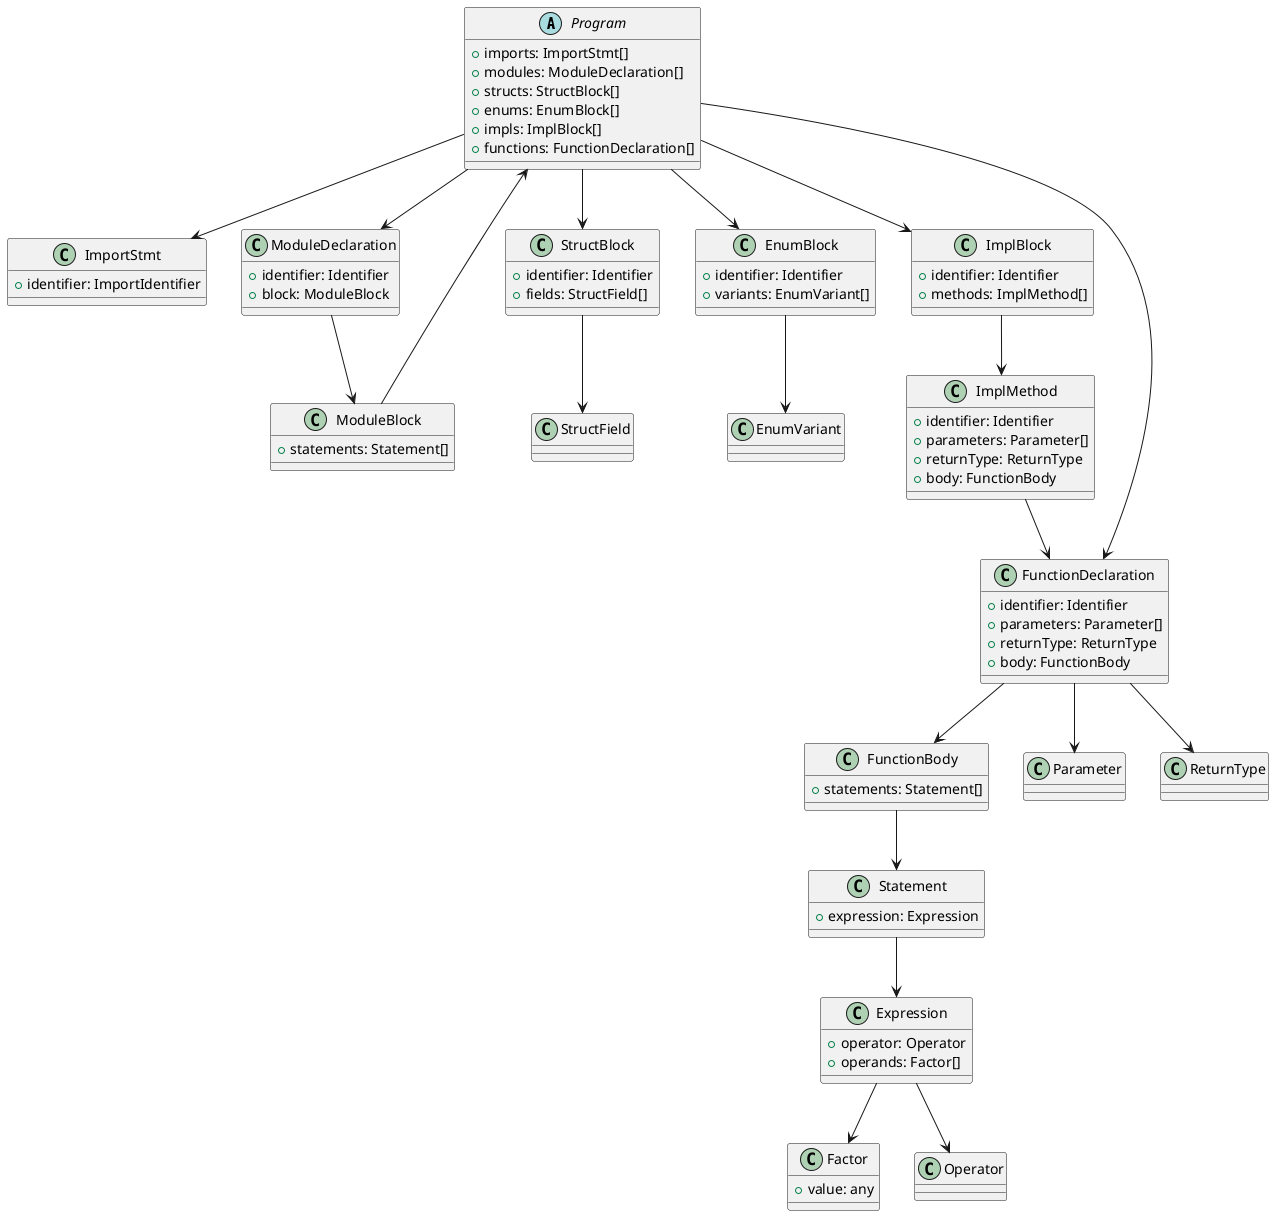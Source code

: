 @startuml arc-ast

/'
abstract class Node {
    +children: Node[]
}
'/


abstract class Program {
    +imports: ImportStmt[]
    +modules: ModuleDeclaration[]
    +structs: StructBlock[]
    +enums: EnumBlock[]
    +impls: ImplBlock[]
    +functions: FunctionDeclaration[]
}

class ImportStmt {
    +identifier: ImportIdentifier
}

class ModuleDeclaration {
    +identifier: Identifier
    +block: ModuleBlock
}

class ModuleBlock {
    +statements: Statement[]
}

class StructBlock {
    +identifier: Identifier
    +fields: StructField[]
}

class EnumBlock {
    +identifier: Identifier
    +variants: EnumVariant[]
}

class ImplBlock {
    +identifier: Identifier
    +methods: ImplMethod[]
}

class ImplMethod {
    +identifier: Identifier
    +parameters: Parameter[]
    +returnType: ReturnType
    +body: FunctionBody
}

class FunctionDeclaration {
    +identifier: Identifier
    +parameters: Parameter[]
    +returnType: ReturnType
    +body: FunctionBody
}

class FunctionBody {
    +statements: Statement[]
}

class Statement {
    +expression: Expression
}

class Expression {
    +operator: Operator
    +operands: Factor[]
}

class Factor {
    +value: any
}

Program --> ImportStmt
Program --> ModuleDeclaration
Program --> StructBlock
Program --> EnumBlock
Program --> ImplBlock
Program --> FunctionDeclaration
ModuleDeclaration --> ModuleBlock
ModuleBlock --> Program
StructBlock --> StructField
EnumBlock --> EnumVariant
ImplBlock --> ImplMethod
ImplMethod --> FunctionDeclaration
FunctionDeclaration --> Parameter
FunctionDeclaration --> ReturnType
FunctionDeclaration --> FunctionBody
FunctionBody --> Statement
Statement --> Expression
Expression --> Operator
Expression --> Factor

@enduml